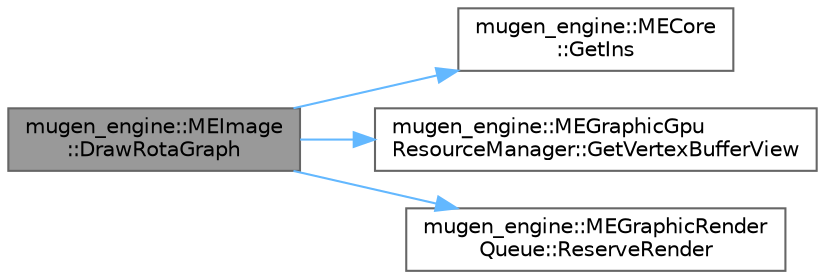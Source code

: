 digraph "mugen_engine::MEImage::DrawRotaGraph"
{
 // LATEX_PDF_SIZE
  bgcolor="transparent";
  edge [fontname=Helvetica,fontsize=10,labelfontname=Helvetica,labelfontsize=10];
  node [fontname=Helvetica,fontsize=10,shape=box,height=0.2,width=0.4];
  rankdir="LR";
  Node1 [id="Node000001",label="mugen_engine::MEImage\l::DrawRotaGraph",height=0.2,width=0.4,color="gray40", fillcolor="grey60", style="filled", fontcolor="black",tooltip="座標と拡大率と回転角度を指定して描画"];
  Node1 -> Node2 [id="edge1_Node000001_Node000002",color="steelblue1",style="solid",tooltip=" "];
  Node2 [id="Node000002",label="mugen_engine::MECore\l::GetIns",height=0.2,width=0.4,color="grey40", fillcolor="white", style="filled",URL="$classmugen__engine_1_1_m_e_core.html#a8efe32043348f81c574473428903f0be",tooltip="インスタンスの取得"];
  Node1 -> Node3 [id="edge2_Node000001_Node000003",color="steelblue1",style="solid",tooltip=" "];
  Node3 [id="Node000003",label="mugen_engine::MEGraphicGpu\lResourceManager::GetVertexBufferView",height=0.2,width=0.4,color="grey40", fillcolor="white", style="filled",URL="$classmugen__engine_1_1_m_e_graphic_gpu_resource_manager.html#a5975faa5ec6615c97e1c07b1ec95893a",tooltip="頂点バッファビューを取得"];
  Node1 -> Node4 [id="edge3_Node000001_Node000004",color="steelblue1",style="solid",tooltip=" "];
  Node4 [id="Node000004",label="mugen_engine::MEGraphicRender\lQueue::ReserveRender",height=0.2,width=0.4,color="grey40", fillcolor="white", style="filled",URL="$classmugen__engine_1_1_m_e_graphic_render_queue.html#aed53caf0379a1008611962820dbede29",tooltip="描画を予約する"];
}
